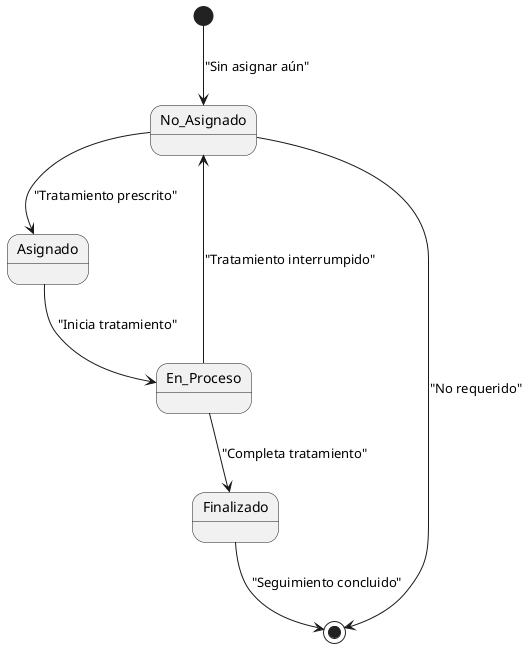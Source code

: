 @startuml
[*] --> No_Asignado: "Sin asignar aún"

No_Asignado --> Asignado: "Tratamiento prescrito"
Asignado --> En_Proceso: "Inicia tratamiento"

En_Proceso --> Finalizado: "Completa tratamiento"
En_Proceso --> No_Asignado: "Tratamiento interrumpido"

Finalizado --> [*]: "Seguimiento concluido"
No_Asignado --> [*]: "No requerido"
@enduml
